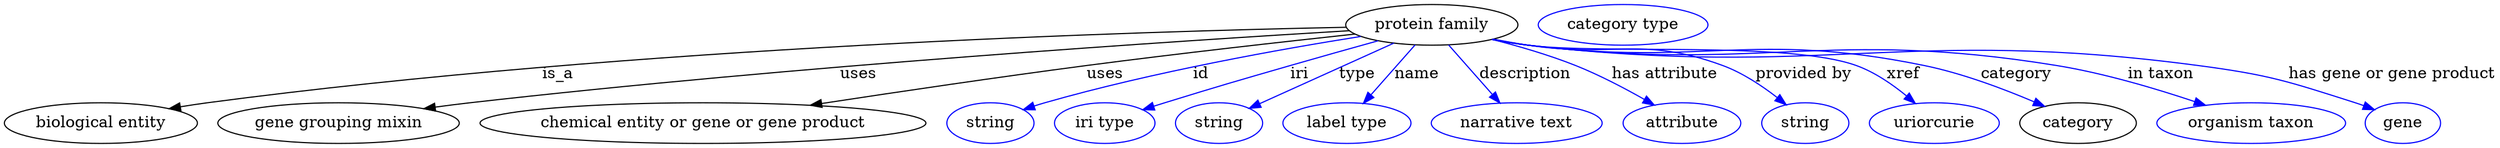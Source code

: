 digraph {
	graph [bb="0,0,2199.1,123"];
	node [label="\N"];
	"protein family"	[height=0.5,
		label="protein family",
		pos="1260.1,105",
		width=2.1123];
	"biological entity"	[height=0.5,
		pos="85.142,18",
		width=2.3651];
	"protein family" -> "biological entity"	[label=is_a,
		lp="489.14,61.5",
		pos="e,145.44,30.767 1184.4,102.84 1007.7,99.346 554.28,85.847 179.14,36 171.46,34.979 163.44,33.763 155.47,32.459"];
	"gene grouping mixin"	[height=0.5,
		pos="295.14,18",
		width=2.9608];
	"protein family" -> "gene grouping mixin"	[label=uses,
		lp="754.64,61.5",
		pos="e,370.55,30.768 1187.3,99.815 1040.3,91.005 697.63,68.631 411.14,36 401.28,34.877 390.97,33.565 380.74,32.177"];
	"chemical entity or gene or gene product"	[height=0.5,
		pos="617.14,18",
		width=5.4703];
	"protein family" -> "chemical entity or gene or gene product"	[label=uses,
		lp="971.64,61.5",
		pos="e,711.73,33.835 1192.2,96.848 1130.4,90.181 1036.5,79.686 955.14,69 876.82,58.716 788.53,45.602 721.83,35.385"];
	id	[color=blue,
		height=0.5,
		label=string,
		pos="870.14,18",
		width=1.0652];
	"protein family" -> id	[color=blue,
		label=id,
		lp="1056.1,61.5",
		pos="e,899.15,29.922 1197.6,94.74 1128.5,83.769 1014.2,63.457 918.14,36 915.04,35.113 911.85,34.133 908.65,33.106",
		style=solid];
	iri	[color=blue,
		height=0.5,
		label="iri type",
		pos="971.14,18",
		width=1.2277];
	"protein family" -> iri	[color=blue,
		label=iri,
		lp="1143.1,61.5",
		pos="e,1004.8,29.681 1212.6,90.91 1189.2,84.421 1160.7,76.406 1135.1,69 1086.1,54.785 1073.9,50.997 1025.1,36 1021.6,34.926 1018,33.805 \
1014.4,32.674",
		style=solid];
	type	[color=blue,
		height=0.5,
		label=string,
		pos="1072.1,18",
		width=1.0652];
	"protein family" -> type	[color=blue,
		label=type,
		lp="1194.1,61.5",
		pos="e,1098.8,31.045 1226.5,88.804 1193.1,73.701 1142.1,50.622 1107.9,35.183",
		style=solid];
	name	[color=blue,
		height=0.5,
		label="label type",
		pos="1185.1,18",
		width=1.5707];
	"protein family" -> name	[color=blue,
		label=name,
		lp="1247.1,61.5",
		pos="e,1199.7,35.469 1245.3,87.207 1234.3,74.669 1219,57.35 1206.6,43.302",
		style=solid];
	description	[color=blue,
		height=0.5,
		label="narrative text",
		pos="1335.1,18",
		width=2.0943];
	"protein family" -> description	[color=blue,
		label=description,
		lp="1342.6,61.5",
		pos="e,1320.4,35.758 1275,87.207 1286,74.75 1301.1,57.573 1313.5,43.574",
		style=solid];
	"has attribute"	[color=blue,
		height=0.5,
		label=attribute,
		pos="1480.1,18",
		width=1.4443];
	"protein family" -> "has attribute"	[color=blue,
		label="has attribute",
		lp="1466.1,61.5",
		pos="e,1455.6,34.155 1313.5,92.122 1336.6,86.277 1363.6,78.442 1387.1,69 1407.5,60.831 1429.2,49.356 1446.5,39.46",
		style=solid];
	"provided by"	[color=blue,
		height=0.5,
		label=string,
		pos="1588.1,18",
		width=1.0652];
	"protein family" -> "provided by"	[color=blue,
		label="provided by",
		lp="1587.6,61.5",
		pos="e,1571.5,34.479 1314.4,92.361 1324.6,90.402 1335.2,88.515 1345.1,87 1421.1,75.451 1445.2,95.998 1517.1,69 1534,62.658 1550.7,51.306 \
1563.6,41.021",
		style=solid];
	xref	[color=blue,
		height=0.5,
		label=uriorcurie,
		pos="1702.1,18",
		width=1.5887];
	"protein family" -> xref	[color=blue,
		label=xref,
		lp="1675.6,61.5",
		pos="e,1685.6,35.447 1313.9,92.104 1324.2,90.145 1335,88.325 1345.1,87 1408.9,78.671 1573.7,90.95 1634.1,69 1650.1,63.192 1665.6,52.357 \
1677.8,42.254",
		style=solid];
	category	[height=0.5,
		pos="1829.1,18",
		width=1.4263];
	"protein family" -> category	[color=blue,
		label=category,
		lp="1775.6,61.5",
		pos="e,1799.6,32.906 1313.5,92.103 1323.9,90.118 1334.8,88.289 1345.1,87 1499.3,67.719 1542,100.33 1694.1,69 1727.6,62.107 1763.8,48.317 \
1790.3,36.962",
		style=solid];
	"in taxon"	[color=blue,
		height=0.5,
		label="organism taxon",
		pos="1982.1,18",
		width=2.3109];
	"protein family" -> "in taxon"	[color=blue,
		label="in taxon",
		lp="1903.1,61.5",
		pos="e,1942,33.78 1313.4,91.996 1323.9,90.021 1334.8,88.222 1345.1,87 1551,62.599 1606.6,102.34 1811.1,69 1852.8,62.208 1898.7,48.44 \
1932.4,37.069",
		style=solid];
	"has gene or gene product"	[color=blue,
		height=0.5,
		label=gene,
		pos="2116.1,18",
		width=0.92075];
	"protein family" -> "has gene or gene product"	[color=blue,
		label="has gene or gene product",
		lp="2107.6,61.5",
		pos="e,2091,29.87 1313,92.015 1323.6,90.011 1334.7,88.198 1345.1,87 1606.2,57.127 1675.7,103.74 1936.1,69 1998.7,60.663 2014.1,55.218 \
2074.1,36 2076.6,35.224 2079.1,34.372 2081.5,33.477",
		style=solid];
	"named thing_category"	[color=blue,
		height=0.5,
		label="category type",
		pos="1429.1,105",
		width=2.0762];
}

